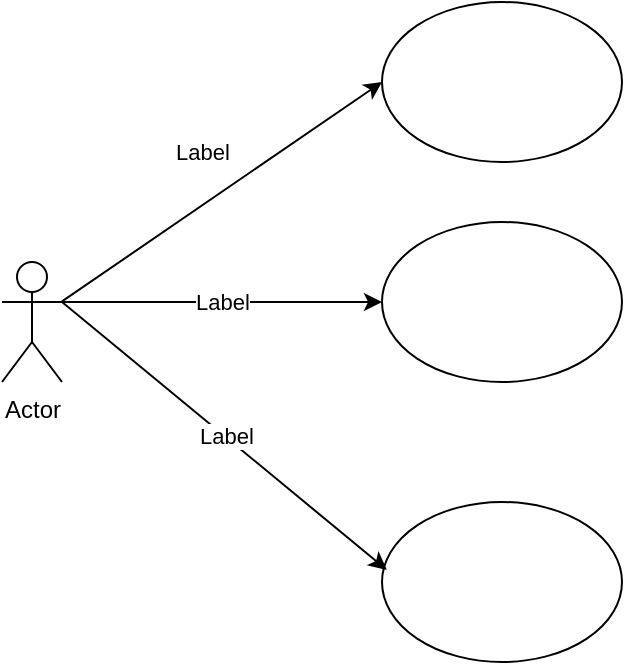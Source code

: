 <mxfile version="20.5.3" type="github">
  <diagram id="CgRTxrTRBhd4AGmsUOmM" name="Page-1">
    <mxGraphModel dx="731" dy="428" grid="1" gridSize="10" guides="1" tooltips="1" connect="1" arrows="1" fold="1" page="1" pageScale="1" pageWidth="827" pageHeight="1169" math="0" shadow="0">
      <root>
        <mxCell id="0" />
        <mxCell id="1" parent="0" />
        <mxCell id="j28ISjWlu8tMxOOj9b2g-1" value="Actor" style="shape=umlActor;verticalLabelPosition=bottom;verticalAlign=top;html=1;outlineConnect=0;" vertex="1" parent="1">
          <mxGeometry x="130" y="210" width="30" height="60" as="geometry" />
        </mxCell>
        <mxCell id="j28ISjWlu8tMxOOj9b2g-2" value="" style="endArrow=classic;html=1;rounded=0;entryX=0;entryY=0.5;entryDx=0;entryDy=0;" edge="1" parent="1" source="j28ISjWlu8tMxOOj9b2g-1" target="j28ISjWlu8tMxOOj9b2g-4">
          <mxGeometry relative="1" as="geometry">
            <mxPoint x="180" y="150" as="sourcePoint" />
            <mxPoint x="280" y="150" as="targetPoint" />
          </mxGeometry>
        </mxCell>
        <mxCell id="j28ISjWlu8tMxOOj9b2g-3" value="Label" style="edgeLabel;resizable=0;html=1;align=center;verticalAlign=middle;" connectable="0" vertex="1" parent="j28ISjWlu8tMxOOj9b2g-2">
          <mxGeometry relative="1" as="geometry">
            <mxPoint x="-10" y="-20" as="offset" />
          </mxGeometry>
        </mxCell>
        <mxCell id="j28ISjWlu8tMxOOj9b2g-4" value="" style="ellipse;whiteSpace=wrap;html=1;" vertex="1" parent="1">
          <mxGeometry x="320" y="80" width="120" height="80" as="geometry" />
        </mxCell>
        <mxCell id="j28ISjWlu8tMxOOj9b2g-5" value="" style="ellipse;whiteSpace=wrap;html=1;" vertex="1" parent="1">
          <mxGeometry x="320" y="190" width="120" height="80" as="geometry" />
        </mxCell>
        <mxCell id="j28ISjWlu8tMxOOj9b2g-6" value="" style="ellipse;whiteSpace=wrap;html=1;" vertex="1" parent="1">
          <mxGeometry x="320" y="330" width="120" height="80" as="geometry" />
        </mxCell>
        <mxCell id="j28ISjWlu8tMxOOj9b2g-7" value="" style="endArrow=classic;html=1;rounded=0;entryX=0;entryY=0.5;entryDx=0;entryDy=0;exitX=1;exitY=0.333;exitDx=0;exitDy=0;exitPerimeter=0;" edge="1" parent="1" source="j28ISjWlu8tMxOOj9b2g-1" target="j28ISjWlu8tMxOOj9b2g-5">
          <mxGeometry relative="1" as="geometry">
            <mxPoint x="200" y="240" as="sourcePoint" />
            <mxPoint x="300" y="240" as="targetPoint" />
          </mxGeometry>
        </mxCell>
        <mxCell id="j28ISjWlu8tMxOOj9b2g-8" value="Label" style="edgeLabel;resizable=0;html=1;align=center;verticalAlign=middle;" connectable="0" vertex="1" parent="j28ISjWlu8tMxOOj9b2g-7">
          <mxGeometry relative="1" as="geometry" />
        </mxCell>
        <mxCell id="j28ISjWlu8tMxOOj9b2g-9" value="" style="endArrow=classic;html=1;rounded=0;entryX=0.02;entryY=0.424;entryDx=0;entryDy=0;entryPerimeter=0;exitX=1;exitY=0.333;exitDx=0;exitDy=0;exitPerimeter=0;" edge="1" parent="1" source="j28ISjWlu8tMxOOj9b2g-1" target="j28ISjWlu8tMxOOj9b2g-6">
          <mxGeometry relative="1" as="geometry">
            <mxPoint x="170" y="330" as="sourcePoint" />
            <mxPoint x="270" y="330" as="targetPoint" />
          </mxGeometry>
        </mxCell>
        <mxCell id="j28ISjWlu8tMxOOj9b2g-10" value="Label" style="edgeLabel;resizable=0;html=1;align=center;verticalAlign=middle;" connectable="0" vertex="1" parent="j28ISjWlu8tMxOOj9b2g-9">
          <mxGeometry relative="1" as="geometry" />
        </mxCell>
      </root>
    </mxGraphModel>
  </diagram>
</mxfile>
